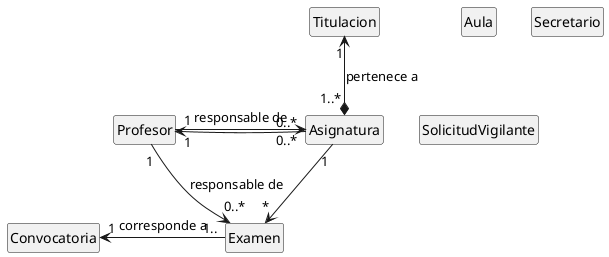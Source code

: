 ```plantuml
@startuml
hide empty fields 
hide empty attributes 
hide empty methods
hide empty members
hide circle


class Titulacion 
class Aula 
class Asignatura 
class Examen 
class Profesor 

class Secretario
class Convocatoria 
class SolicitudVigilante  

Asignatura  "1..*" *-up-> "1" Titulacion : pertenece a 
Asignatura "1" --> "*" Examen
Asignatura "0..*" --> "1" Profesor

Profesor "1" -right-> "0..*" Asignatura : responsable de
Profesor "1" --> "0..*" Examen : responsable de

Examen "1.." -left-> "1" Convocatoria : corresponde a 

@enduml
```
